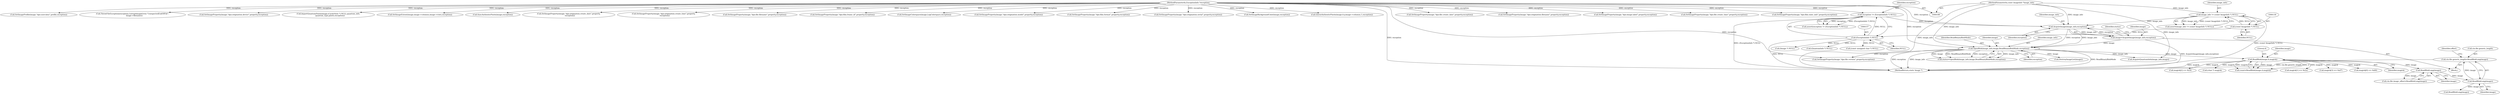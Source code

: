 digraph "0_ImageMagick_e3cdce6fe12193f235b8c0ae5efe6880a25eb957@API" {
"1000265" [label="(Call,cin.file.generic_length=ReadBlobLong(image))"];
"1000271" [label="(Call,ReadBlobLong(image))"];
"1000260" [label="(Call,ReadBlobLong(image))"];
"1000195" [label="(Call,ReadBlob(image,4,magick))"];
"1000172" [label="(Call,OpenBlob(image_info,image,ReadBinaryBlobMode,exception))"];
"1000167" [label="(Call,AcquireImage(image_info,exception))"];
"1000127" [label="(Call,image_info != (const ImageInfo *) NULL)"];
"1000109" [label="(MethodParameterIn,const ImageInfo *image_info)"];
"1000129" [label="(Call,(const ImageInfo *) NULL)"];
"1000154" [label="(Call,exception != (ExceptionInfo *) NULL)"];
"1000110" [label="(MethodParameterIn,ExceptionInfo *exception)"];
"1000156" [label="(Call,(ExceptionInfo *) NULL)"];
"1000165" [label="(Call,image=AcquireImage(image_info,exception))"];
"1000421" [label="(Call,SetImageProperty(image,\"dpx:file.create_date\",property,exception))"];
"1000187" [label="(Call,(Image *) NULL)"];
"1001335" [label="(Call,SetImageProperty(image,\"dpx:origination.filename\",property,exception))"];
"1002186" [label="(Call,(QuantumInfo *) NULL)"];
"1001122" [label="(Call,SetImageProperty(image,\"dpx:image.label\",property,exception))"];
"1000242" [label="(Call,magick[2] == 0x5f)"];
"1000131" [label="(Identifier,NULL)"];
"1000460" [label="(Call,SetImageProperty(image,\"dpx:file.create_time\",property,exception))"];
"1002015" [label="(Call,(const unsigned char *) NULL)"];
"1000172" [label="(Call,OpenBlob(image_info,image,ReadBinaryBlobMode,exception))"];
"1001960" [label="(Call,SetImageProperty(image,\"dpx:film.slate_info\",property,exception))"];
"1000165" [label="(Call,image=AcquireImage(image_info,exception))"];
"1002042" [label="(Call,SetImageProfile(image,\"dpx:user.data\",profile,exception))"];
"1000209" [label="(Call,(char *) magick)"];
"1000193" [label="(Call,count=ReadBlob(image,4,magick))"];
"1002350" [label="(Call,ThrowFileException(exception,CorruptImageError,\"UnexpectedEndOfFile\",\n      image->filename))"];
"1000265" [label="(Call,cin.file.generic_length=ReadBlobLong(image))"];
"1001452" [label="(Call,SetImageProperty(image,\"dpx:origination.device\",property,exception))"];
"1002297" [label="(Call,ImportQuantumPixels(image,(CacheView *) NULL,quantum_info,\n      quantum_type,pixels,exception))"];
"1000236" [label="(Call,magick[1] == 0x2a)"];
"1000170" [label="(Call,status=OpenBlob(image_info,image,ReadBinaryBlobMode,exception))"];
"1002157" [label="(Call,SetImageExtent(image,image->columns,image->rows,exception))"];
"1002308" [label="(Call,SyncAuthenticPixels(image,exception))"];
"1001374" [label="(Call,SetImageProperty(image,\"dpx:origination.create_date\",property,\n    exception))"];
"1001413" [label="(Call,SetImageProperty(image,\"dpx:origination.create_time\",property,\n    exception))"];
"1000282" [label="(Call,ReadBlobLong(image))"];
"1000382" [label="(Call,SetImageProperty(image,\"dpx:file.filename\",property,exception))"];
"1000155" [label="(Identifier,exception)"];
"1000175" [label="(Identifier,ReadBinaryBlobMode)"];
"1000197" [label="(Literal,4)"];
"1000247" [label="(Call,magick[3] == 0xd7)"];
"1000168" [label="(Identifier,image_info)"];
"1000271" [label="(Call,ReadBlobLong(image))"];
"1000176" [label="(Identifier,exception)"];
"1001921" [label="(Call,SetImageProperty(image,\"dpx:film.frame_id\",property,exception))"];
"1002357" [label="(Call,SetImageColorspace(image,LogColorspace,exception))"];
"1000261" [label="(Identifier,image)"];
"1000230" [label="(Call,magick[0] == 0x80)"];
"1000126" [label="(Call,assert(image_info != (const ImageInfo *) NULL))"];
"1000166" [label="(Identifier,image)"];
"1000127" [label="(Call,image_info != (const ImageInfo *) NULL)"];
"1000167" [label="(Call,AcquireImage(image_info,exception))"];
"1000198" [label="(Identifier,magick)"];
"1000184" [label="(Call,DestroyImageList(image))"];
"1001491" [label="(Call,SetImageProperty(image,\"dpx:origination.model\",property,exception))"];
"1000111" [label="(Block,)"];
"1000343" [label="(Call,SetImageProperty(image,\"dpx:file.version\",property,exception))"];
"1000195" [label="(Call,ReadBlob(image,4,magick))"];
"1002180" [label="(Call,AcquireQuantumInfo(image_info,image))"];
"1000196" [label="(Identifier,image)"];
"1000174" [label="(Identifier,image)"];
"1000109" [label="(MethodParameterIn,const ImageInfo *image_info)"];
"1000128" [label="(Identifier,image_info)"];
"1000254" [label="(Call,cin.file.image_offset=ReadBlobLong(image))"];
"1000158" [label="(Identifier,NULL)"];
"1001819" [label="(Call,SetImageProperty(image,\"dpx:film.format\",property,exception))"];
"1001545" [label="(Call,SetImageProperty(image,\"dpx:origination.serial\",property,exception))"];
"1000169" [label="(Identifier,exception)"];
"1000274" [label="(Identifier,offset)"];
"1000153" [label="(Call,assert(exception != (ExceptionInfo *) NULL))"];
"1000171" [label="(Identifier,status)"];
"1002175" [label="(Call,SetImageBackgroundColor(image,exception))"];
"1000173" [label="(Identifier,image_info)"];
"1000156" [label="(Call,(ExceptionInfo *) NULL)"];
"1000272" [label="(Identifier,image)"];
"1000110" [label="(MethodParameterIn,ExceptionInfo *exception)"];
"1002368" [label="(MethodReturn,static Image *)"];
"1000260" [label="(Call,ReadBlobLong(image))"];
"1000129" [label="(Call,(const ImageInfo *) NULL)"];
"1000154" [label="(Call,exception != (ExceptionInfo *) NULL)"];
"1002261" [label="(Call,QueueAuthenticPixels(image,0,y,image->columns,1,exception))"];
"1000266" [label="(Call,cin.file.generic_length)"];
"1000265" -> "1000111"  [label="AST: "];
"1000265" -> "1000271"  [label="CFG: "];
"1000266" -> "1000265"  [label="AST: "];
"1000271" -> "1000265"  [label="AST: "];
"1000274" -> "1000265"  [label="CFG: "];
"1000265" -> "1002368"  [label="DDG: cin.file.generic_length"];
"1000271" -> "1000265"  [label="DDG: image"];
"1000271" -> "1000272"  [label="CFG: "];
"1000272" -> "1000271"  [label="AST: "];
"1000260" -> "1000271"  [label="DDG: image"];
"1000271" -> "1000282"  [label="DDG: image"];
"1000260" -> "1000254"  [label="AST: "];
"1000260" -> "1000261"  [label="CFG: "];
"1000261" -> "1000260"  [label="AST: "];
"1000254" -> "1000260"  [label="CFG: "];
"1000260" -> "1000254"  [label="DDG: image"];
"1000195" -> "1000260"  [label="DDG: image"];
"1000195" -> "1000193"  [label="AST: "];
"1000195" -> "1000198"  [label="CFG: "];
"1000196" -> "1000195"  [label="AST: "];
"1000197" -> "1000195"  [label="AST: "];
"1000198" -> "1000195"  [label="AST: "];
"1000193" -> "1000195"  [label="CFG: "];
"1000195" -> "1002368"  [label="DDG: magick"];
"1000195" -> "1000193"  [label="DDG: image"];
"1000195" -> "1000193"  [label="DDG: 4"];
"1000195" -> "1000193"  [label="DDG: magick"];
"1000172" -> "1000195"  [label="DDG: image"];
"1000195" -> "1000209"  [label="DDG: magick"];
"1000195" -> "1000230"  [label="DDG: magick"];
"1000195" -> "1000236"  [label="DDG: magick"];
"1000195" -> "1000242"  [label="DDG: magick"];
"1000195" -> "1000247"  [label="DDG: magick"];
"1000172" -> "1000170"  [label="AST: "];
"1000172" -> "1000176"  [label="CFG: "];
"1000173" -> "1000172"  [label="AST: "];
"1000174" -> "1000172"  [label="AST: "];
"1000175" -> "1000172"  [label="AST: "];
"1000176" -> "1000172"  [label="AST: "];
"1000170" -> "1000172"  [label="CFG: "];
"1000172" -> "1002368"  [label="DDG: exception"];
"1000172" -> "1002368"  [label="DDG: image_info"];
"1000172" -> "1002368"  [label="DDG: ReadBinaryBlobMode"];
"1000172" -> "1000170"  [label="DDG: image_info"];
"1000172" -> "1000170"  [label="DDG: image"];
"1000172" -> "1000170"  [label="DDG: ReadBinaryBlobMode"];
"1000172" -> "1000170"  [label="DDG: exception"];
"1000167" -> "1000172"  [label="DDG: image_info"];
"1000167" -> "1000172"  [label="DDG: exception"];
"1000109" -> "1000172"  [label="DDG: image_info"];
"1000165" -> "1000172"  [label="DDG: image"];
"1000110" -> "1000172"  [label="DDG: exception"];
"1000172" -> "1000184"  [label="DDG: image"];
"1000172" -> "1000343"  [label="DDG: exception"];
"1000172" -> "1002180"  [label="DDG: image_info"];
"1000167" -> "1000165"  [label="AST: "];
"1000167" -> "1000169"  [label="CFG: "];
"1000168" -> "1000167"  [label="AST: "];
"1000169" -> "1000167"  [label="AST: "];
"1000165" -> "1000167"  [label="CFG: "];
"1000167" -> "1000165"  [label="DDG: image_info"];
"1000167" -> "1000165"  [label="DDG: exception"];
"1000127" -> "1000167"  [label="DDG: image_info"];
"1000109" -> "1000167"  [label="DDG: image_info"];
"1000154" -> "1000167"  [label="DDG: exception"];
"1000110" -> "1000167"  [label="DDG: exception"];
"1000127" -> "1000126"  [label="AST: "];
"1000127" -> "1000129"  [label="CFG: "];
"1000128" -> "1000127"  [label="AST: "];
"1000129" -> "1000127"  [label="AST: "];
"1000126" -> "1000127"  [label="CFG: "];
"1000127" -> "1002368"  [label="DDG: (const ImageInfo *) NULL"];
"1000127" -> "1000126"  [label="DDG: image_info"];
"1000127" -> "1000126"  [label="DDG: (const ImageInfo *) NULL"];
"1000109" -> "1000127"  [label="DDG: image_info"];
"1000129" -> "1000127"  [label="DDG: NULL"];
"1000109" -> "1000108"  [label="AST: "];
"1000109" -> "1002368"  [label="DDG: image_info"];
"1000109" -> "1002180"  [label="DDG: image_info"];
"1000129" -> "1000131"  [label="CFG: "];
"1000130" -> "1000129"  [label="AST: "];
"1000131" -> "1000129"  [label="AST: "];
"1000129" -> "1000156"  [label="DDG: NULL"];
"1000154" -> "1000153"  [label="AST: "];
"1000154" -> "1000156"  [label="CFG: "];
"1000155" -> "1000154"  [label="AST: "];
"1000156" -> "1000154"  [label="AST: "];
"1000153" -> "1000154"  [label="CFG: "];
"1000154" -> "1002368"  [label="DDG: (ExceptionInfo *) NULL"];
"1000154" -> "1000153"  [label="DDG: exception"];
"1000154" -> "1000153"  [label="DDG: (ExceptionInfo *) NULL"];
"1000110" -> "1000154"  [label="DDG: exception"];
"1000156" -> "1000154"  [label="DDG: NULL"];
"1000110" -> "1000108"  [label="AST: "];
"1000110" -> "1002368"  [label="DDG: exception"];
"1000110" -> "1000343"  [label="DDG: exception"];
"1000110" -> "1000382"  [label="DDG: exception"];
"1000110" -> "1000421"  [label="DDG: exception"];
"1000110" -> "1000460"  [label="DDG: exception"];
"1000110" -> "1001122"  [label="DDG: exception"];
"1000110" -> "1001335"  [label="DDG: exception"];
"1000110" -> "1001374"  [label="DDG: exception"];
"1000110" -> "1001413"  [label="DDG: exception"];
"1000110" -> "1001452"  [label="DDG: exception"];
"1000110" -> "1001491"  [label="DDG: exception"];
"1000110" -> "1001545"  [label="DDG: exception"];
"1000110" -> "1001819"  [label="DDG: exception"];
"1000110" -> "1001921"  [label="DDG: exception"];
"1000110" -> "1001960"  [label="DDG: exception"];
"1000110" -> "1002042"  [label="DDG: exception"];
"1000110" -> "1002157"  [label="DDG: exception"];
"1000110" -> "1002175"  [label="DDG: exception"];
"1000110" -> "1002261"  [label="DDG: exception"];
"1000110" -> "1002297"  [label="DDG: exception"];
"1000110" -> "1002308"  [label="DDG: exception"];
"1000110" -> "1002350"  [label="DDG: exception"];
"1000110" -> "1002357"  [label="DDG: exception"];
"1000156" -> "1000158"  [label="CFG: "];
"1000157" -> "1000156"  [label="AST: "];
"1000158" -> "1000156"  [label="AST: "];
"1000156" -> "1002368"  [label="DDG: NULL"];
"1000156" -> "1000187"  [label="DDG: NULL"];
"1000156" -> "1002015"  [label="DDG: NULL"];
"1000156" -> "1002186"  [label="DDG: NULL"];
"1000165" -> "1000111"  [label="AST: "];
"1000166" -> "1000165"  [label="AST: "];
"1000171" -> "1000165"  [label="CFG: "];
"1000165" -> "1002368"  [label="DDG: AcquireImage(image_info,exception)"];
}
